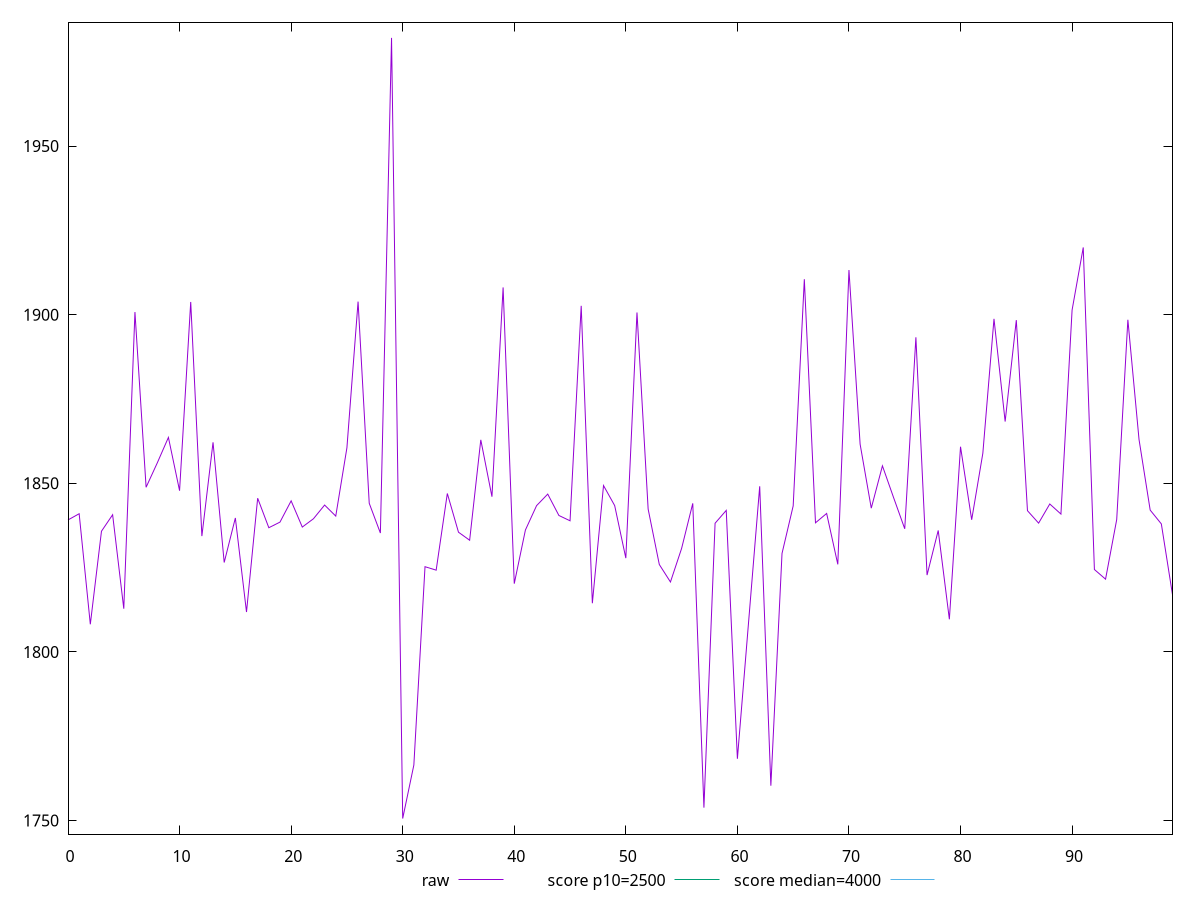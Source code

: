 reset

$raw <<EOF
0 1839.1290000000004
1 1840.9733999999999
2 1808.1881999999998
3 1835.7822
4 1840.674
5 1812.8097
6 1900.7804
7 1848.8217
8 1856.0306999999998
9 1863.606
10 1847.8065000000001
11 1903.7813999999998
12 1834.3410000000003
13 1862.1513
14 1826.5172000000002
15 1839.7173
16 1811.8200000000002
17 1845.5784
18 1836.8250000000003
19 1838.4876000000004
20 1844.7920999999997
21 1837.0218
22 1839.4830000000002
23 1843.5489
24 1840.2758999999996
25 1860.5289000000002
26 1903.882
27 1844.076
28 1835.25
29 1982.0819999999999
30 1750.5879999999997
31 1766.4515999999999
32 1825.268
33 1824.2399999999998
34 1846.9817999999998
35 1835.4948
36 1833.1118999999999
37 1862.8854000000001
38 1846.0263
39 1908.0879999999997
40 1820.2403999999997
41 1836.1499999999999
42 1843.3749
43 1846.797
44 1840.4579999999996
45 1838.8803
46 1902.6390000000001
47 1814.4264
48 1849.3308000000002
49 1843.3925999999997
50 1827.812
51 1900.6596
52 1842.3509999999999
53 1825.92
54 1820.7333
55 1830.6915000000004
56 1844.0532000000003
57 1753.8049999999998
58 1838.1510000000003
59 1841.9633999999996
60 1768.3002000000001
62 1849.1142
63 1760.3249999999998
64 1829.1979999999999
65 1843.2873000000002
66 1910.5154000000002
67 1838.283
68 1841.0586000000003
69 1825.958
70 1913.25
71 1861.5978
72 1842.6216
73 1855.1717999999998
74 1845.7644
75 1836.5079
76 1893.2960000000003
77 1822.7780000000002
78 1836.02
79 1809.6660000000002
80 1860.84
81 1839.1845
82 1858.8990000000001
83 1898.7640000000001
84 1868.3051999999998
85 1898.386
86 1841.8779
87 1838.1876
88 1843.8639
89 1840.8759
90 1901.368
91 1919.9472
92 1824.435
93 1821.5700000000002
94 1839.2561999999998
95 1898.4996
96 1862.9940000000001
97 1842.0515999999998
98 1837.9560000000001
99 1816.9479000000001
EOF

set key outside below
set xrange [0:99]
set yrange [1745.9581199999998:1986.7118799999998]
set trange [1745.9581199999998:1986.7118799999998]
set terminal svg size 640, 500 enhanced background rgb 'white'
set output "reports/report_00030_2021-02-24T20-42-31.540Z/largest-contentful-paint/samples/card/raw/values.svg"

plot $raw title "raw" with line, \
     2500 title "score p10=2500", \
     4000 title "score median=4000"

reset
